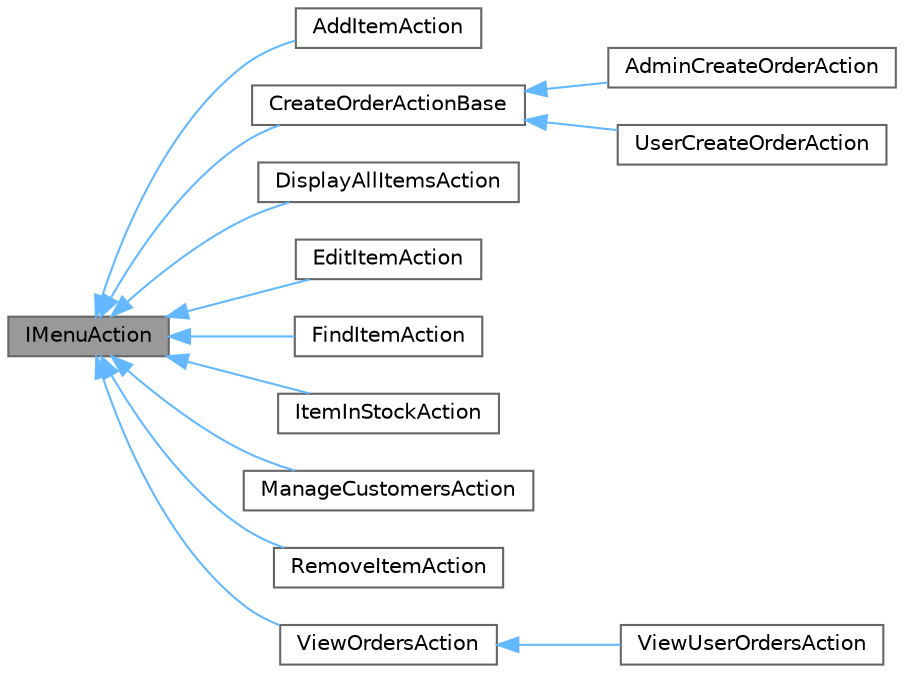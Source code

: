 digraph "IMenuAction"
{
 // LATEX_PDF_SIZE
  bgcolor="transparent";
  edge [fontname=Helvetica,fontsize=10,labelfontname=Helvetica,labelfontsize=10];
  node [fontname=Helvetica,fontsize=10,shape=box,height=0.2,width=0.4];
  rankdir="LR";
  Node1 [id="Node000001",label="IMenuAction",height=0.2,width=0.4,color="gray40", fillcolor="grey60", style="filled", fontcolor="black",tooltip="Giao diện định nghĩa hành động cần thực hiện khi người dùng tương tác với menu. Các lớp kế thừa cần t..."];
  Node1 -> Node2 [id="edge1_Node000001_Node000002",dir="back",color="steelblue1",style="solid",tooltip=" "];
  Node2 [id="Node000002",label="AddItemAction",height=0.2,width=0.4,color="gray40", fillcolor="white", style="filled",URL="$class_add_item_action.html",tooltip="Lớp thực thi hành động thêm một mục âm nhạc vào cửa hàng, tuân theo giao diện IMenuAction."];
  Node1 -> Node3 [id="edge2_Node000001_Node000003",dir="back",color="steelblue1",style="solid",tooltip=" "];
  Node3 [id="Node000003",label="CreateOrderActionBase",height=0.2,width=0.4,color="gray40", fillcolor="white", style="filled",URL="$class_create_order_action_base.html",tooltip="Lớp cơ sở cho hành động tạo đơn hàng, chứa các phương thức chung cho cả quản trị viên và người dùng...."];
  Node3 -> Node4 [id="edge3_Node000003_Node000004",dir="back",color="steelblue1",style="solid",tooltip=" "];
  Node4 [id="Node000004",label="AdminCreateOrderAction",height=0.2,width=0.4,color="gray40", fillcolor="white", style="filled",URL="$class_admin_create_order_action.html",tooltip="Lớp đại diện cho hành động tạo đơn hàng mới, kế thừa từ CreateOrderActionBase. Cung cấp các phương th..."];
  Node3 -> Node5 [id="edge4_Node000003_Node000005",dir="back",color="steelblue1",style="solid",tooltip=" "];
  Node5 [id="Node000005",label="UserCreateOrderAction",height=0.2,width=0.4,color="gray40", fillcolor="white", style="filled",URL="$class_user_create_order_action.html",tooltip="Lớp cho phép người dùng tạo đơn hàng mới trong hệ thống. Người dùng sẽ tự động được chọn làm khách hà..."];
  Node1 -> Node6 [id="edge5_Node000001_Node000006",dir="back",color="steelblue1",style="solid",tooltip=" "];
  Node6 [id="Node000006",label="DisplayAllItemsAction",height=0.2,width=0.4,color="gray40", fillcolor="white", style="filled",URL="$class_display_all_items_action.html",tooltip="Lớp thực hiện hành động hiển thị toàn bộ danh sách mặt hàng âm nhạc, triển khai giao diện IMenuAction..."];
  Node1 -> Node7 [id="edge6_Node000001_Node000007",dir="back",color="steelblue1",style="solid",tooltip=" "];
  Node7 [id="Node000007",label="EditItemAction",height=0.2,width=0.4,color="gray40", fillcolor="white", style="filled",URL="$class_edit_item_action.html",tooltip="Lớp thực hiện hành động chỉnh sửa mặt hàng âm nhạc, triển khai giao diện IMenuAction."];
  Node1 -> Node8 [id="edge7_Node000001_Node000008",dir="back",color="steelblue1",style="solid",tooltip=" "];
  Node8 [id="Node000008",label="FindItemAction",height=0.2,width=0.4,color="gray40", fillcolor="white", style="filled",URL="$class_find_item_action.html",tooltip="Lớp thực hiện hành động tìm kiếm mặt hàng âm nhạc theo các tiêu chí và hiển thị kết quả,..."];
  Node1 -> Node9 [id="edge8_Node000001_Node000009",dir="back",color="steelblue1",style="solid",tooltip=" "];
  Node9 [id="Node000009",label="ItemInStockAction",height=0.2,width=0.4,color="gray40", fillcolor="white", style="filled",URL="$class_item_in_stock_action.html",tooltip="Lớp thực hiện hành động hiển thị số lượng mặt hàng âm nhạc hiện có trong kho của cửa hàng...."];
  Node1 -> Node10 [id="edge9_Node000001_Node000010",dir="back",color="steelblue1",style="solid",tooltip=" "];
  Node10 [id="Node000010",label="ManageCustomersAction",height=0.2,width=0.4,color="gray40", fillcolor="white", style="filled",URL="$class_manage_customers_action.html",tooltip="Lớp thực hiện hành động quản lý khách hàng, bao gồm thêm, xóa, cập nhật và hiển thị danh sách khách h..."];
  Node1 -> Node11 [id="edge10_Node000001_Node000011",dir="back",color="steelblue1",style="solid",tooltip=" "];
  Node11 [id="Node000011",label="RemoveItemAction",height=0.2,width=0.4,color="gray40", fillcolor="white", style="filled",URL="$class_remove_item_action.html",tooltip="Lớp thực thi hành động xóa mặt hàng từ cửa hàng âm nhạc, triển khai từ IMenuAction."];
  Node1 -> Node12 [id="edge11_Node000001_Node000012",dir="back",color="steelblue1",style="solid",tooltip=" "];
  Node12 [id="Node000012",label="ViewOrdersAction",height=0.2,width=0.4,color="gray40", fillcolor="white", style="filled",URL="$class_view_orders_action.html",tooltip="Lớp đại diện cho hành động xem tất cả các đơn hàng, triển khai từ IMenuAction."];
  Node12 -> Node13 [id="edge12_Node000012_Node000013",dir="back",color="steelblue1",style="solid",tooltip=" "];
  Node13 [id="Node000013",label="ViewUserOrdersAction",height=0.2,width=0.4,color="gray40", fillcolor="white", style="filled",URL="$class_view_user_orders_action.html",tooltip="Lớp đại diện cho hành động xem đơn hàng của người dùng, triển khai từ IMenuAction...."];
}
